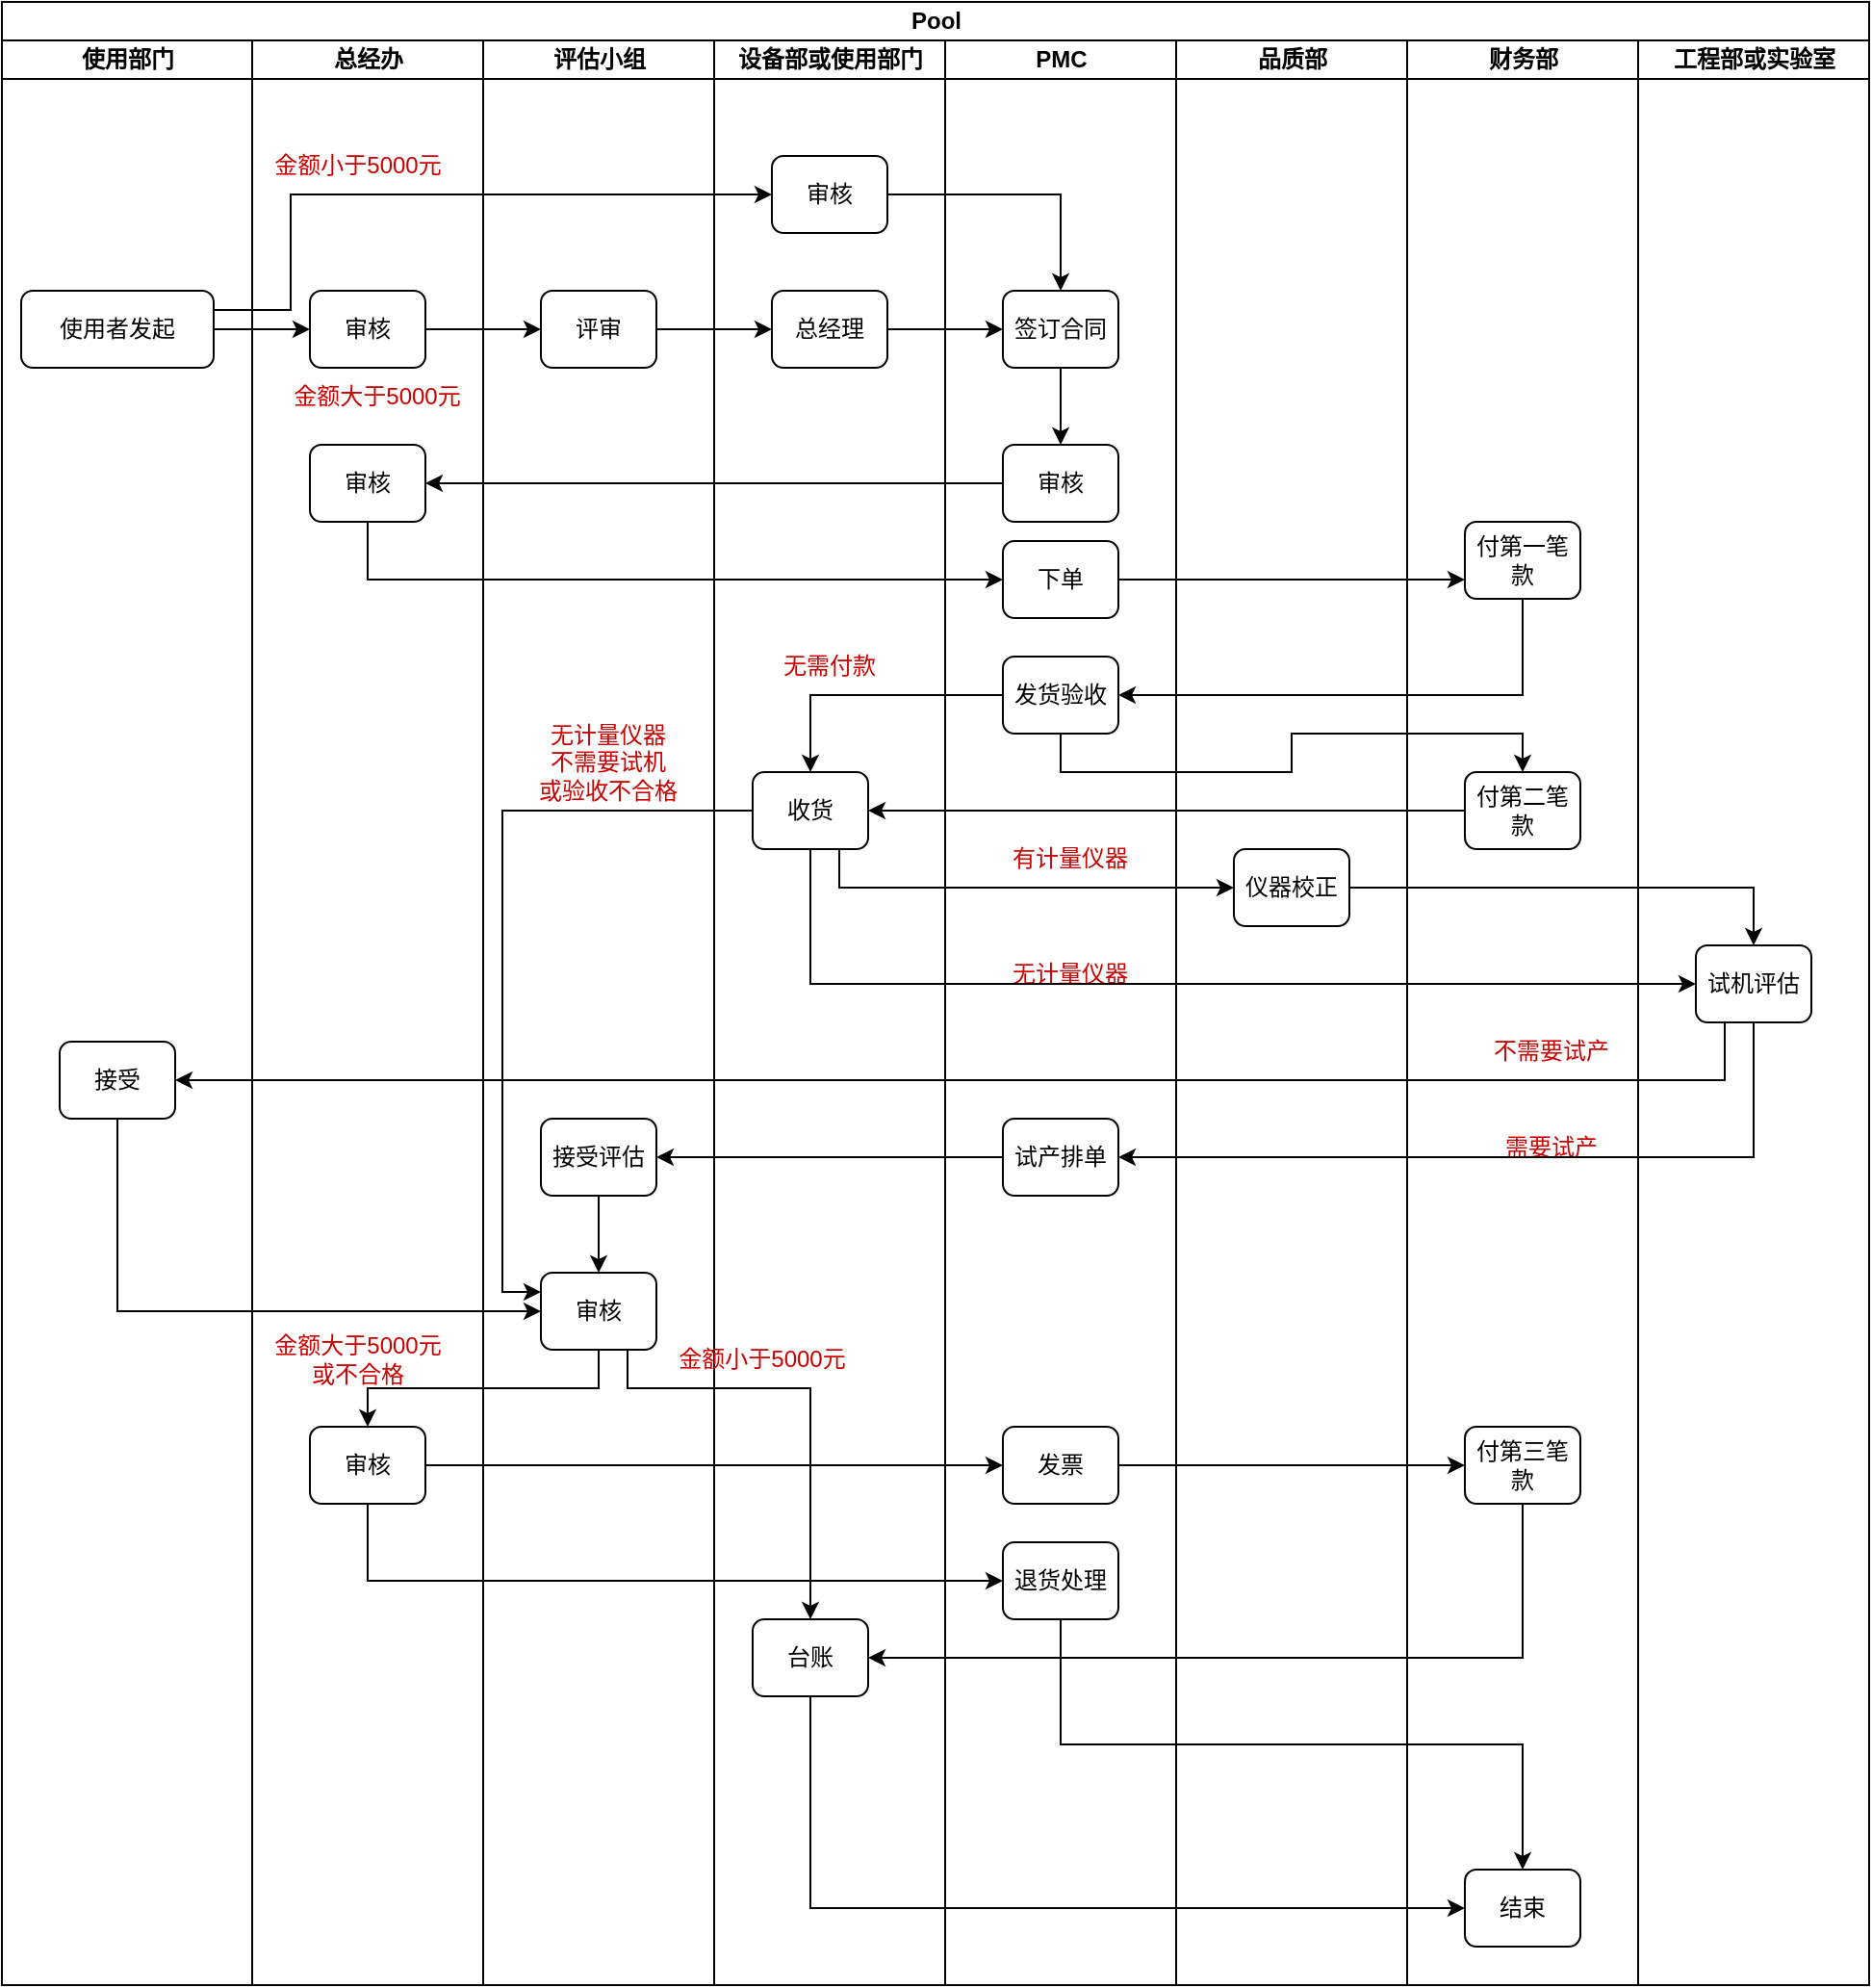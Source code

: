 <mxfile version="27.1.6">
  <diagram id="prtHgNgQTEPvFCAcTncT" name="Page-1">
    <mxGraphModel dx="1418" dy="828" grid="1" gridSize="10" guides="1" tooltips="1" connect="1" arrows="1" fold="1" page="1" pageScale="1" pageWidth="827" pageHeight="1169" math="0" shadow="0">
      <root>
        <mxCell id="0" />
        <mxCell id="1" parent="0" />
        <mxCell id="4LqqJ3p2xM7wTtoJatOa-37" value="Pool" style="swimlane;childLayout=stackLayout;resizeParent=1;resizeParentMax=0;startSize=20;html=1;" vertex="1" parent="1">
          <mxGeometry x="80" y="30" width="970" height="1030" as="geometry" />
        </mxCell>
        <mxCell id="4LqqJ3p2xM7wTtoJatOa-38" value="使用部门" style="swimlane;startSize=20;html=1;" vertex="1" parent="4LqqJ3p2xM7wTtoJatOa-37">
          <mxGeometry y="20" width="130" height="1010" as="geometry" />
        </mxCell>
        <mxCell id="4LqqJ3p2xM7wTtoJatOa-46" value="使用者发起" style="rounded=1;whiteSpace=wrap;html=1;" vertex="1" parent="4LqqJ3p2xM7wTtoJatOa-38">
          <mxGeometry x="10" y="130" width="100" height="40" as="geometry" />
        </mxCell>
        <mxCell id="4LqqJ3p2xM7wTtoJatOa-79" value="接受" style="rounded=1;whiteSpace=wrap;html=1;" vertex="1" parent="4LqqJ3p2xM7wTtoJatOa-38">
          <mxGeometry x="30" y="520" width="60" height="40" as="geometry" />
        </mxCell>
        <mxCell id="4LqqJ3p2xM7wTtoJatOa-39" value="总经办" style="swimlane;startSize=20;html=1;" vertex="1" parent="4LqqJ3p2xM7wTtoJatOa-37">
          <mxGeometry x="130" y="20" width="120" height="1010" as="geometry" />
        </mxCell>
        <mxCell id="4LqqJ3p2xM7wTtoJatOa-48" value="审核" style="rounded=1;whiteSpace=wrap;html=1;" vertex="1" parent="4LqqJ3p2xM7wTtoJatOa-39">
          <mxGeometry x="30" y="130" width="60" height="40" as="geometry" />
        </mxCell>
        <mxCell id="4LqqJ3p2xM7wTtoJatOa-52" value="审核" style="rounded=1;whiteSpace=wrap;html=1;" vertex="1" parent="4LqqJ3p2xM7wTtoJatOa-39">
          <mxGeometry x="30" y="210" width="60" height="40" as="geometry" />
        </mxCell>
        <mxCell id="4LqqJ3p2xM7wTtoJatOa-65" value="审核" style="rounded=1;whiteSpace=wrap;html=1;" vertex="1" parent="4LqqJ3p2xM7wTtoJatOa-39">
          <mxGeometry x="30" y="720" width="60" height="40" as="geometry" />
        </mxCell>
        <mxCell id="4LqqJ3p2xM7wTtoJatOa-108" value="金额小于5000元" style="text;html=1;align=center;verticalAlign=middle;whiteSpace=wrap;rounded=0;fontColor=#CC0000;" vertex="1" parent="4LqqJ3p2xM7wTtoJatOa-39">
          <mxGeometry x="10" y="50" width="90" height="30" as="geometry" />
        </mxCell>
        <mxCell id="4LqqJ3p2xM7wTtoJatOa-170" value="金额大于5000元" style="text;html=1;align=center;verticalAlign=middle;whiteSpace=wrap;rounded=0;fontColor=#CC0000;" vertex="1" parent="4LqqJ3p2xM7wTtoJatOa-39">
          <mxGeometry x="20" y="170" width="90" height="30" as="geometry" />
        </mxCell>
        <mxCell id="4LqqJ3p2xM7wTtoJatOa-188" value="金额大于5000元或不合格" style="text;html=1;align=center;verticalAlign=middle;whiteSpace=wrap;rounded=0;fontColor=#CC0000;" vertex="1" parent="4LqqJ3p2xM7wTtoJatOa-39">
          <mxGeometry x="10" y="670" width="90" height="30" as="geometry" />
        </mxCell>
        <mxCell id="4LqqJ3p2xM7wTtoJatOa-40" value="评估小组" style="swimlane;startSize=20;html=1;" vertex="1" parent="4LqqJ3p2xM7wTtoJatOa-37">
          <mxGeometry x="250" y="20" width="120" height="1010" as="geometry" />
        </mxCell>
        <mxCell id="4LqqJ3p2xM7wTtoJatOa-47" value="评审" style="rounded=1;whiteSpace=wrap;html=1;" vertex="1" parent="4LqqJ3p2xM7wTtoJatOa-40">
          <mxGeometry x="30" y="130" width="60" height="40" as="geometry" />
        </mxCell>
        <mxCell id="4LqqJ3p2xM7wTtoJatOa-82" style="edgeStyle=orthogonalEdgeStyle;rounded=0;orthogonalLoop=1;jettySize=auto;html=1;exitX=0.5;exitY=1;exitDx=0;exitDy=0;entryX=0.5;entryY=0;entryDx=0;entryDy=0;" edge="1" parent="4LqqJ3p2xM7wTtoJatOa-40" source="4LqqJ3p2xM7wTtoJatOa-63" target="4LqqJ3p2xM7wTtoJatOa-64">
          <mxGeometry relative="1" as="geometry" />
        </mxCell>
        <mxCell id="4LqqJ3p2xM7wTtoJatOa-63" value="接受评估" style="rounded=1;whiteSpace=wrap;html=1;" vertex="1" parent="4LqqJ3p2xM7wTtoJatOa-40">
          <mxGeometry x="30" y="560" width="60" height="40" as="geometry" />
        </mxCell>
        <mxCell id="4LqqJ3p2xM7wTtoJatOa-64" value="审核" style="rounded=1;whiteSpace=wrap;html=1;" vertex="1" parent="4LqqJ3p2xM7wTtoJatOa-40">
          <mxGeometry x="30" y="640" width="60" height="40" as="geometry" />
        </mxCell>
        <mxCell id="4LqqJ3p2xM7wTtoJatOa-187" value="无计量仪器&lt;div&gt;不需要试机&lt;/div&gt;&lt;div&gt;或验收不合格&lt;/div&gt;" style="text;html=1;align=center;verticalAlign=middle;whiteSpace=wrap;rounded=0;fontColor=#CC0000;" vertex="1" parent="4LqqJ3p2xM7wTtoJatOa-40">
          <mxGeometry x="20" y="360" width="90" height="30" as="geometry" />
        </mxCell>
        <mxCell id="4LqqJ3p2xM7wTtoJatOa-41" value="设备部或使用部门" style="swimlane;startSize=20;html=1;" vertex="1" parent="4LqqJ3p2xM7wTtoJatOa-37">
          <mxGeometry x="370" y="20" width="120" height="1010" as="geometry" />
        </mxCell>
        <mxCell id="4LqqJ3p2xM7wTtoJatOa-49" value="审核" style="rounded=1;whiteSpace=wrap;html=1;" vertex="1" parent="4LqqJ3p2xM7wTtoJatOa-41">
          <mxGeometry x="30" y="60" width="60" height="40" as="geometry" />
        </mxCell>
        <mxCell id="4LqqJ3p2xM7wTtoJatOa-68" value="台账" style="rounded=1;whiteSpace=wrap;html=1;" vertex="1" parent="4LqqJ3p2xM7wTtoJatOa-41">
          <mxGeometry x="20" y="820" width="60" height="40" as="geometry" />
        </mxCell>
        <mxCell id="4LqqJ3p2xM7wTtoJatOa-171" value="总经理" style="rounded=1;whiteSpace=wrap;html=1;" vertex="1" parent="4LqqJ3p2xM7wTtoJatOa-41">
          <mxGeometry x="30" y="130" width="60" height="40" as="geometry" />
        </mxCell>
        <mxCell id="4LqqJ3p2xM7wTtoJatOa-56" value="收货" style="rounded=1;whiteSpace=wrap;html=1;" vertex="1" parent="4LqqJ3p2xM7wTtoJatOa-41">
          <mxGeometry x="20" y="380" width="60" height="40" as="geometry" />
        </mxCell>
        <mxCell id="4LqqJ3p2xM7wTtoJatOa-190" value="金额小于5000元" style="text;html=1;align=center;verticalAlign=middle;whiteSpace=wrap;rounded=0;fontColor=#CC0000;" vertex="1" parent="4LqqJ3p2xM7wTtoJatOa-41">
          <mxGeometry x="-20" y="670" width="90" height="30" as="geometry" />
        </mxCell>
        <mxCell id="4LqqJ3p2xM7wTtoJatOa-195" value="无需付款" style="text;html=1;align=center;verticalAlign=middle;whiteSpace=wrap;rounded=0;fontColor=#CC0000;" vertex="1" parent="4LqqJ3p2xM7wTtoJatOa-41">
          <mxGeometry x="15" y="310" width="90" height="30" as="geometry" />
        </mxCell>
        <mxCell id="4LqqJ3p2xM7wTtoJatOa-42" value="PMC" style="swimlane;startSize=20;html=1;" vertex="1" parent="4LqqJ3p2xM7wTtoJatOa-37">
          <mxGeometry x="490" y="20" width="120" height="1010" as="geometry" />
        </mxCell>
        <mxCell id="4LqqJ3p2xM7wTtoJatOa-103" style="edgeStyle=orthogonalEdgeStyle;rounded=0;orthogonalLoop=1;jettySize=auto;html=1;exitX=0.5;exitY=1;exitDx=0;exitDy=0;entryX=0.5;entryY=0;entryDx=0;entryDy=0;" edge="1" parent="4LqqJ3p2xM7wTtoJatOa-42" source="4LqqJ3p2xM7wTtoJatOa-50" target="4LqqJ3p2xM7wTtoJatOa-51">
          <mxGeometry relative="1" as="geometry" />
        </mxCell>
        <mxCell id="4LqqJ3p2xM7wTtoJatOa-50" value="签订合同" style="rounded=1;whiteSpace=wrap;html=1;" vertex="1" parent="4LqqJ3p2xM7wTtoJatOa-42">
          <mxGeometry x="30" y="130" width="60" height="40" as="geometry" />
        </mxCell>
        <mxCell id="4LqqJ3p2xM7wTtoJatOa-51" value="审核" style="rounded=1;whiteSpace=wrap;html=1;" vertex="1" parent="4LqqJ3p2xM7wTtoJatOa-42">
          <mxGeometry x="30" y="210" width="60" height="40" as="geometry" />
        </mxCell>
        <mxCell id="4LqqJ3p2xM7wTtoJatOa-62" value="试产排单" style="rounded=1;whiteSpace=wrap;html=1;" vertex="1" parent="4LqqJ3p2xM7wTtoJatOa-42">
          <mxGeometry x="30" y="560" width="60" height="40" as="geometry" />
        </mxCell>
        <mxCell id="4LqqJ3p2xM7wTtoJatOa-66" value="发票" style="rounded=1;whiteSpace=wrap;html=1;" vertex="1" parent="4LqqJ3p2xM7wTtoJatOa-42">
          <mxGeometry x="30" y="720" width="60" height="40" as="geometry" />
        </mxCell>
        <mxCell id="4LqqJ3p2xM7wTtoJatOa-93" value="退货处理" style="rounded=1;whiteSpace=wrap;html=1;" vertex="1" parent="4LqqJ3p2xM7wTtoJatOa-42">
          <mxGeometry x="30" y="780" width="60" height="40" as="geometry" />
        </mxCell>
        <mxCell id="4LqqJ3p2xM7wTtoJatOa-174" value="下单" style="rounded=1;whiteSpace=wrap;html=1;" vertex="1" parent="4LqqJ3p2xM7wTtoJatOa-42">
          <mxGeometry x="30" y="260" width="60" height="40" as="geometry" />
        </mxCell>
        <mxCell id="4LqqJ3p2xM7wTtoJatOa-54" value="发货验收" style="rounded=1;whiteSpace=wrap;html=1;" vertex="1" parent="4LqqJ3p2xM7wTtoJatOa-42">
          <mxGeometry x="30" y="320" width="60" height="40" as="geometry" />
        </mxCell>
        <mxCell id="4LqqJ3p2xM7wTtoJatOa-184" value="有计量仪器" style="text;html=1;align=center;verticalAlign=middle;whiteSpace=wrap;rounded=0;fontColor=#CC0000;" vertex="1" parent="4LqqJ3p2xM7wTtoJatOa-42">
          <mxGeometry x="20" y="410" width="90" height="30" as="geometry" />
        </mxCell>
        <mxCell id="4LqqJ3p2xM7wTtoJatOa-186" value="无计量仪器" style="text;html=1;align=center;verticalAlign=middle;whiteSpace=wrap;rounded=0;fontColor=#CC0000;" vertex="1" parent="4LqqJ3p2xM7wTtoJatOa-42">
          <mxGeometry x="20" y="470" width="90" height="30" as="geometry" />
        </mxCell>
        <mxCell id="4LqqJ3p2xM7wTtoJatOa-43" value="品质部" style="swimlane;startSize=20;html=1;" vertex="1" parent="4LqqJ3p2xM7wTtoJatOa-37">
          <mxGeometry x="610" y="20" width="120" height="1010" as="geometry" />
        </mxCell>
        <mxCell id="4LqqJ3p2xM7wTtoJatOa-57" value="仪器校正" style="rounded=1;whiteSpace=wrap;html=1;" vertex="1" parent="4LqqJ3p2xM7wTtoJatOa-43">
          <mxGeometry x="30" y="420" width="60" height="40" as="geometry" />
        </mxCell>
        <mxCell id="4LqqJ3p2xM7wTtoJatOa-44" value="财务部" style="swimlane;startSize=20;html=1;" vertex="1" parent="4LqqJ3p2xM7wTtoJatOa-37">
          <mxGeometry x="730" y="20" width="120" height="1010" as="geometry" />
        </mxCell>
        <mxCell id="4LqqJ3p2xM7wTtoJatOa-53" value="付第一笔款" style="rounded=1;whiteSpace=wrap;html=1;" vertex="1" parent="4LqqJ3p2xM7wTtoJatOa-44">
          <mxGeometry x="30" y="250" width="60" height="40" as="geometry" />
        </mxCell>
        <mxCell id="4LqqJ3p2xM7wTtoJatOa-55" value="付第二笔款" style="rounded=1;whiteSpace=wrap;html=1;" vertex="1" parent="4LqqJ3p2xM7wTtoJatOa-44">
          <mxGeometry x="30" y="380" width="60" height="40" as="geometry" />
        </mxCell>
        <mxCell id="4LqqJ3p2xM7wTtoJatOa-67" value="付第三笔款" style="rounded=1;whiteSpace=wrap;html=1;" vertex="1" parent="4LqqJ3p2xM7wTtoJatOa-44">
          <mxGeometry x="30" y="720" width="60" height="40" as="geometry" />
        </mxCell>
        <mxCell id="4LqqJ3p2xM7wTtoJatOa-90" value="结束" style="rounded=1;whiteSpace=wrap;html=1;" vertex="1" parent="4LqqJ3p2xM7wTtoJatOa-44">
          <mxGeometry x="30" y="950" width="60" height="40" as="geometry" />
        </mxCell>
        <mxCell id="4LqqJ3p2xM7wTtoJatOa-192" value="需要试产" style="text;html=1;align=center;verticalAlign=middle;whiteSpace=wrap;rounded=0;fontColor=#CC0000;" vertex="1" parent="4LqqJ3p2xM7wTtoJatOa-44">
          <mxGeometry x="30" y="560" width="90" height="30" as="geometry" />
        </mxCell>
        <mxCell id="4LqqJ3p2xM7wTtoJatOa-193" value="不需要试产" style="text;html=1;align=center;verticalAlign=middle;whiteSpace=wrap;rounded=0;fontColor=#CC0000;" vertex="1" parent="4LqqJ3p2xM7wTtoJatOa-44">
          <mxGeometry x="30" y="510" width="90" height="30" as="geometry" />
        </mxCell>
        <mxCell id="4LqqJ3p2xM7wTtoJatOa-58" value="工程部或实验室" style="swimlane;startSize=20;html=1;" vertex="1" parent="4LqqJ3p2xM7wTtoJatOa-37">
          <mxGeometry x="850" y="20" width="120" height="1010" as="geometry" />
        </mxCell>
        <mxCell id="4LqqJ3p2xM7wTtoJatOa-61" value="试机评估" style="rounded=1;whiteSpace=wrap;html=1;" vertex="1" parent="4LqqJ3p2xM7wTtoJatOa-58">
          <mxGeometry x="30" y="470" width="60" height="40" as="geometry" />
        </mxCell>
        <mxCell id="4LqqJ3p2xM7wTtoJatOa-74" style="edgeStyle=orthogonalEdgeStyle;rounded=0;orthogonalLoop=1;jettySize=auto;html=1;exitX=0;exitY=0.5;exitDx=0;exitDy=0;entryX=1;entryY=0.5;entryDx=0;entryDy=0;" edge="1" parent="4LqqJ3p2xM7wTtoJatOa-37" source="4LqqJ3p2xM7wTtoJatOa-55" target="4LqqJ3p2xM7wTtoJatOa-56">
          <mxGeometry relative="1" as="geometry" />
        </mxCell>
        <mxCell id="4LqqJ3p2xM7wTtoJatOa-78" style="edgeStyle=orthogonalEdgeStyle;rounded=0;orthogonalLoop=1;jettySize=auto;html=1;exitX=0.5;exitY=1;exitDx=0;exitDy=0;entryX=1;entryY=0.5;entryDx=0;entryDy=0;" edge="1" parent="4LqqJ3p2xM7wTtoJatOa-37" source="4LqqJ3p2xM7wTtoJatOa-61" target="4LqqJ3p2xM7wTtoJatOa-62">
          <mxGeometry relative="1" as="geometry" />
        </mxCell>
        <mxCell id="4LqqJ3p2xM7wTtoJatOa-81" style="edgeStyle=orthogonalEdgeStyle;rounded=0;orthogonalLoop=1;jettySize=auto;html=1;exitX=0;exitY=0.5;exitDx=0;exitDy=0;" edge="1" parent="4LqqJ3p2xM7wTtoJatOa-37" source="4LqqJ3p2xM7wTtoJatOa-62" target="4LqqJ3p2xM7wTtoJatOa-63">
          <mxGeometry relative="1" as="geometry" />
        </mxCell>
        <mxCell id="4LqqJ3p2xM7wTtoJatOa-83" style="edgeStyle=orthogonalEdgeStyle;rounded=0;orthogonalLoop=1;jettySize=auto;html=1;exitX=0.5;exitY=1;exitDx=0;exitDy=0;entryX=0;entryY=0.5;entryDx=0;entryDy=0;" edge="1" parent="4LqqJ3p2xM7wTtoJatOa-37" source="4LqqJ3p2xM7wTtoJatOa-79" target="4LqqJ3p2xM7wTtoJatOa-64">
          <mxGeometry relative="1" as="geometry" />
        </mxCell>
        <mxCell id="4LqqJ3p2xM7wTtoJatOa-84" style="edgeStyle=orthogonalEdgeStyle;rounded=0;orthogonalLoop=1;jettySize=auto;html=1;exitX=0.5;exitY=1;exitDx=0;exitDy=0;entryX=0.5;entryY=0;entryDx=0;entryDy=0;" edge="1" parent="4LqqJ3p2xM7wTtoJatOa-37" source="4LqqJ3p2xM7wTtoJatOa-64" target="4LqqJ3p2xM7wTtoJatOa-65">
          <mxGeometry relative="1" as="geometry" />
        </mxCell>
        <mxCell id="4LqqJ3p2xM7wTtoJatOa-86" style="edgeStyle=orthogonalEdgeStyle;rounded=0;orthogonalLoop=1;jettySize=auto;html=1;exitX=1;exitY=0.5;exitDx=0;exitDy=0;entryX=0;entryY=0.5;entryDx=0;entryDy=0;" edge="1" parent="4LqqJ3p2xM7wTtoJatOa-37" source="4LqqJ3p2xM7wTtoJatOa-65" target="4LqqJ3p2xM7wTtoJatOa-66">
          <mxGeometry relative="1" as="geometry" />
        </mxCell>
        <mxCell id="4LqqJ3p2xM7wTtoJatOa-87" style="edgeStyle=orthogonalEdgeStyle;rounded=0;orthogonalLoop=1;jettySize=auto;html=1;exitX=1;exitY=0.5;exitDx=0;exitDy=0;entryX=0;entryY=0.5;entryDx=0;entryDy=0;" edge="1" parent="4LqqJ3p2xM7wTtoJatOa-37" source="4LqqJ3p2xM7wTtoJatOa-66" target="4LqqJ3p2xM7wTtoJatOa-67">
          <mxGeometry relative="1" as="geometry" />
        </mxCell>
        <mxCell id="4LqqJ3p2xM7wTtoJatOa-92" style="edgeStyle=orthogonalEdgeStyle;rounded=0;orthogonalLoop=1;jettySize=auto;html=1;exitX=0.5;exitY=1;exitDx=0;exitDy=0;entryX=1;entryY=0.5;entryDx=0;entryDy=0;" edge="1" parent="4LqqJ3p2xM7wTtoJatOa-37" source="4LqqJ3p2xM7wTtoJatOa-67" target="4LqqJ3p2xM7wTtoJatOa-68">
          <mxGeometry relative="1" as="geometry" />
        </mxCell>
        <mxCell id="4LqqJ3p2xM7wTtoJatOa-94" style="edgeStyle=orthogonalEdgeStyle;rounded=0;orthogonalLoop=1;jettySize=auto;html=1;exitX=0.5;exitY=1;exitDx=0;exitDy=0;entryX=0;entryY=0.5;entryDx=0;entryDy=0;" edge="1" parent="4LqqJ3p2xM7wTtoJatOa-37" source="4LqqJ3p2xM7wTtoJatOa-65" target="4LqqJ3p2xM7wTtoJatOa-93">
          <mxGeometry relative="1" as="geometry" />
        </mxCell>
        <mxCell id="4LqqJ3p2xM7wTtoJatOa-95" style="edgeStyle=orthogonalEdgeStyle;rounded=0;orthogonalLoop=1;jettySize=auto;html=1;exitX=0.5;exitY=1;exitDx=0;exitDy=0;entryX=0.5;entryY=0;entryDx=0;entryDy=0;" edge="1" parent="4LqqJ3p2xM7wTtoJatOa-37" source="4LqqJ3p2xM7wTtoJatOa-93" target="4LqqJ3p2xM7wTtoJatOa-90">
          <mxGeometry relative="1" as="geometry" />
        </mxCell>
        <mxCell id="4LqqJ3p2xM7wTtoJatOa-96" style="edgeStyle=orthogonalEdgeStyle;rounded=0;orthogonalLoop=1;jettySize=auto;html=1;exitX=0.5;exitY=1;exitDx=0;exitDy=0;entryX=0;entryY=0.5;entryDx=0;entryDy=0;" edge="1" parent="4LqqJ3p2xM7wTtoJatOa-37" source="4LqqJ3p2xM7wTtoJatOa-68" target="4LqqJ3p2xM7wTtoJatOa-90">
          <mxGeometry relative="1" as="geometry" />
        </mxCell>
        <mxCell id="4LqqJ3p2xM7wTtoJatOa-100" style="edgeStyle=orthogonalEdgeStyle;rounded=0;orthogonalLoop=1;jettySize=auto;html=1;exitX=1;exitY=0.5;exitDx=0;exitDy=0;" edge="1" parent="4LqqJ3p2xM7wTtoJatOa-37" source="4LqqJ3p2xM7wTtoJatOa-46" target="4LqqJ3p2xM7wTtoJatOa-48">
          <mxGeometry relative="1" as="geometry" />
        </mxCell>
        <mxCell id="4LqqJ3p2xM7wTtoJatOa-101" style="edgeStyle=orthogonalEdgeStyle;rounded=0;orthogonalLoop=1;jettySize=auto;html=1;exitX=1;exitY=0.5;exitDx=0;exitDy=0;entryX=0;entryY=0.5;entryDx=0;entryDy=0;" edge="1" parent="4LqqJ3p2xM7wTtoJatOa-37" source="4LqqJ3p2xM7wTtoJatOa-48" target="4LqqJ3p2xM7wTtoJatOa-47">
          <mxGeometry relative="1" as="geometry" />
        </mxCell>
        <mxCell id="4LqqJ3p2xM7wTtoJatOa-104" style="edgeStyle=orthogonalEdgeStyle;rounded=0;orthogonalLoop=1;jettySize=auto;html=1;exitX=0;exitY=0.5;exitDx=0;exitDy=0;entryX=1;entryY=0.5;entryDx=0;entryDy=0;" edge="1" parent="4LqqJ3p2xM7wTtoJatOa-37" source="4LqqJ3p2xM7wTtoJatOa-51" target="4LqqJ3p2xM7wTtoJatOa-52">
          <mxGeometry relative="1" as="geometry" />
        </mxCell>
        <mxCell id="4LqqJ3p2xM7wTtoJatOa-105" style="edgeStyle=orthogonalEdgeStyle;rounded=0;orthogonalLoop=1;jettySize=auto;html=1;exitX=1;exitY=0.25;exitDx=0;exitDy=0;entryX=0;entryY=0.5;entryDx=0;entryDy=0;" edge="1" parent="4LqqJ3p2xM7wTtoJatOa-37" source="4LqqJ3p2xM7wTtoJatOa-46" target="4LqqJ3p2xM7wTtoJatOa-49">
          <mxGeometry relative="1" as="geometry">
            <Array as="points">
              <mxPoint x="150" y="160" />
              <mxPoint x="150" y="100" />
            </Array>
          </mxGeometry>
        </mxCell>
        <mxCell id="4LqqJ3p2xM7wTtoJatOa-106" style="edgeStyle=orthogonalEdgeStyle;rounded=0;orthogonalLoop=1;jettySize=auto;html=1;exitX=1;exitY=0.5;exitDx=0;exitDy=0;entryX=0.5;entryY=0;entryDx=0;entryDy=0;" edge="1" parent="4LqqJ3p2xM7wTtoJatOa-37" source="4LqqJ3p2xM7wTtoJatOa-49" target="4LqqJ3p2xM7wTtoJatOa-50">
          <mxGeometry relative="1" as="geometry" />
        </mxCell>
        <mxCell id="4LqqJ3p2xM7wTtoJatOa-172" style="edgeStyle=orthogonalEdgeStyle;rounded=0;orthogonalLoop=1;jettySize=auto;html=1;exitX=1;exitY=0.5;exitDx=0;exitDy=0;entryX=0;entryY=0.5;entryDx=0;entryDy=0;" edge="1" parent="4LqqJ3p2xM7wTtoJatOa-37" source="4LqqJ3p2xM7wTtoJatOa-47" target="4LqqJ3p2xM7wTtoJatOa-171">
          <mxGeometry relative="1" as="geometry" />
        </mxCell>
        <mxCell id="4LqqJ3p2xM7wTtoJatOa-173" style="edgeStyle=orthogonalEdgeStyle;rounded=0;orthogonalLoop=1;jettySize=auto;html=1;exitX=1;exitY=0.5;exitDx=0;exitDy=0;entryX=0;entryY=0.5;entryDx=0;entryDy=0;" edge="1" parent="4LqqJ3p2xM7wTtoJatOa-37" source="4LqqJ3p2xM7wTtoJatOa-171" target="4LqqJ3p2xM7wTtoJatOa-50">
          <mxGeometry relative="1" as="geometry" />
        </mxCell>
        <mxCell id="4LqqJ3p2xM7wTtoJatOa-175" style="edgeStyle=orthogonalEdgeStyle;rounded=0;orthogonalLoop=1;jettySize=auto;html=1;exitX=0.5;exitY=1;exitDx=0;exitDy=0;entryX=0;entryY=0.5;entryDx=0;entryDy=0;" edge="1" parent="4LqqJ3p2xM7wTtoJatOa-37" source="4LqqJ3p2xM7wTtoJatOa-52" target="4LqqJ3p2xM7wTtoJatOa-174">
          <mxGeometry relative="1" as="geometry" />
        </mxCell>
        <mxCell id="4LqqJ3p2xM7wTtoJatOa-176" style="edgeStyle=orthogonalEdgeStyle;rounded=0;orthogonalLoop=1;jettySize=auto;html=1;exitX=1;exitY=0.5;exitDx=0;exitDy=0;entryX=0;entryY=0.75;entryDx=0;entryDy=0;" edge="1" parent="4LqqJ3p2xM7wTtoJatOa-37" source="4LqqJ3p2xM7wTtoJatOa-174" target="4LqqJ3p2xM7wTtoJatOa-53">
          <mxGeometry relative="1" as="geometry" />
        </mxCell>
        <mxCell id="4LqqJ3p2xM7wTtoJatOa-177" style="edgeStyle=orthogonalEdgeStyle;rounded=0;orthogonalLoop=1;jettySize=auto;html=1;exitX=0.5;exitY=1;exitDx=0;exitDy=0;entryX=1;entryY=0.5;entryDx=0;entryDy=0;" edge="1" parent="4LqqJ3p2xM7wTtoJatOa-37" source="4LqqJ3p2xM7wTtoJatOa-53" target="4LqqJ3p2xM7wTtoJatOa-54">
          <mxGeometry relative="1" as="geometry" />
        </mxCell>
        <mxCell id="4LqqJ3p2xM7wTtoJatOa-180" style="edgeStyle=orthogonalEdgeStyle;rounded=0;orthogonalLoop=1;jettySize=auto;html=1;exitX=0.75;exitY=1;exitDx=0;exitDy=0;entryX=0;entryY=0.5;entryDx=0;entryDy=0;" edge="1" parent="4LqqJ3p2xM7wTtoJatOa-37" source="4LqqJ3p2xM7wTtoJatOa-56" target="4LqqJ3p2xM7wTtoJatOa-57">
          <mxGeometry relative="1" as="geometry" />
        </mxCell>
        <mxCell id="4LqqJ3p2xM7wTtoJatOa-181" style="edgeStyle=orthogonalEdgeStyle;rounded=0;orthogonalLoop=1;jettySize=auto;html=1;exitX=1;exitY=0.5;exitDx=0;exitDy=0;entryX=0.5;entryY=0;entryDx=0;entryDy=0;" edge="1" parent="4LqqJ3p2xM7wTtoJatOa-37" source="4LqqJ3p2xM7wTtoJatOa-57" target="4LqqJ3p2xM7wTtoJatOa-61">
          <mxGeometry relative="1" as="geometry" />
        </mxCell>
        <mxCell id="4LqqJ3p2xM7wTtoJatOa-182" style="edgeStyle=orthogonalEdgeStyle;rounded=0;orthogonalLoop=1;jettySize=auto;html=1;exitX=0.5;exitY=1;exitDx=0;exitDy=0;entryX=0;entryY=0.5;entryDx=0;entryDy=0;" edge="1" parent="4LqqJ3p2xM7wTtoJatOa-37" source="4LqqJ3p2xM7wTtoJatOa-56" target="4LqqJ3p2xM7wTtoJatOa-61">
          <mxGeometry relative="1" as="geometry" />
        </mxCell>
        <mxCell id="4LqqJ3p2xM7wTtoJatOa-185" style="edgeStyle=orthogonalEdgeStyle;rounded=0;orthogonalLoop=1;jettySize=auto;html=1;exitX=0.5;exitY=1;exitDx=0;exitDy=0;entryX=0.5;entryY=0;entryDx=0;entryDy=0;" edge="1" parent="4LqqJ3p2xM7wTtoJatOa-37" source="4LqqJ3p2xM7wTtoJatOa-54" target="4LqqJ3p2xM7wTtoJatOa-55">
          <mxGeometry relative="1" as="geometry">
            <Array as="points">
              <mxPoint x="550" y="400" />
              <mxPoint x="670" y="400" />
              <mxPoint x="670" y="380" />
              <mxPoint x="790" y="380" />
            </Array>
          </mxGeometry>
        </mxCell>
        <mxCell id="4LqqJ3p2xM7wTtoJatOa-189" style="edgeStyle=orthogonalEdgeStyle;rounded=0;orthogonalLoop=1;jettySize=auto;html=1;exitX=0.75;exitY=1;exitDx=0;exitDy=0;entryX=0.5;entryY=0;entryDx=0;entryDy=0;" edge="1" parent="4LqqJ3p2xM7wTtoJatOa-37" source="4LqqJ3p2xM7wTtoJatOa-64" target="4LqqJ3p2xM7wTtoJatOa-68">
          <mxGeometry relative="1" as="geometry">
            <Array as="points">
              <mxPoint x="325" y="720" />
              <mxPoint x="420" y="720" />
            </Array>
          </mxGeometry>
        </mxCell>
        <mxCell id="4LqqJ3p2xM7wTtoJatOa-191" style="edgeStyle=orthogonalEdgeStyle;rounded=0;orthogonalLoop=1;jettySize=auto;html=1;exitX=0.25;exitY=1;exitDx=0;exitDy=0;entryX=1;entryY=0.5;entryDx=0;entryDy=0;" edge="1" parent="4LqqJ3p2xM7wTtoJatOa-37" source="4LqqJ3p2xM7wTtoJatOa-61" target="4LqqJ3p2xM7wTtoJatOa-79">
          <mxGeometry relative="1" as="geometry" />
        </mxCell>
        <mxCell id="4LqqJ3p2xM7wTtoJatOa-194" style="edgeStyle=orthogonalEdgeStyle;rounded=0;orthogonalLoop=1;jettySize=auto;html=1;exitX=0;exitY=0.5;exitDx=0;exitDy=0;entryX=0.5;entryY=0;entryDx=0;entryDy=0;" edge="1" parent="4LqqJ3p2xM7wTtoJatOa-37" source="4LqqJ3p2xM7wTtoJatOa-54" target="4LqqJ3p2xM7wTtoJatOa-56">
          <mxGeometry relative="1" as="geometry" />
        </mxCell>
        <mxCell id="4LqqJ3p2xM7wTtoJatOa-197" style="edgeStyle=orthogonalEdgeStyle;rounded=0;orthogonalLoop=1;jettySize=auto;html=1;exitX=0;exitY=0.5;exitDx=0;exitDy=0;entryX=0;entryY=0.25;entryDx=0;entryDy=0;" edge="1" parent="4LqqJ3p2xM7wTtoJatOa-37" source="4LqqJ3p2xM7wTtoJatOa-56" target="4LqqJ3p2xM7wTtoJatOa-64">
          <mxGeometry relative="1" as="geometry" />
        </mxCell>
      </root>
    </mxGraphModel>
  </diagram>
</mxfile>
